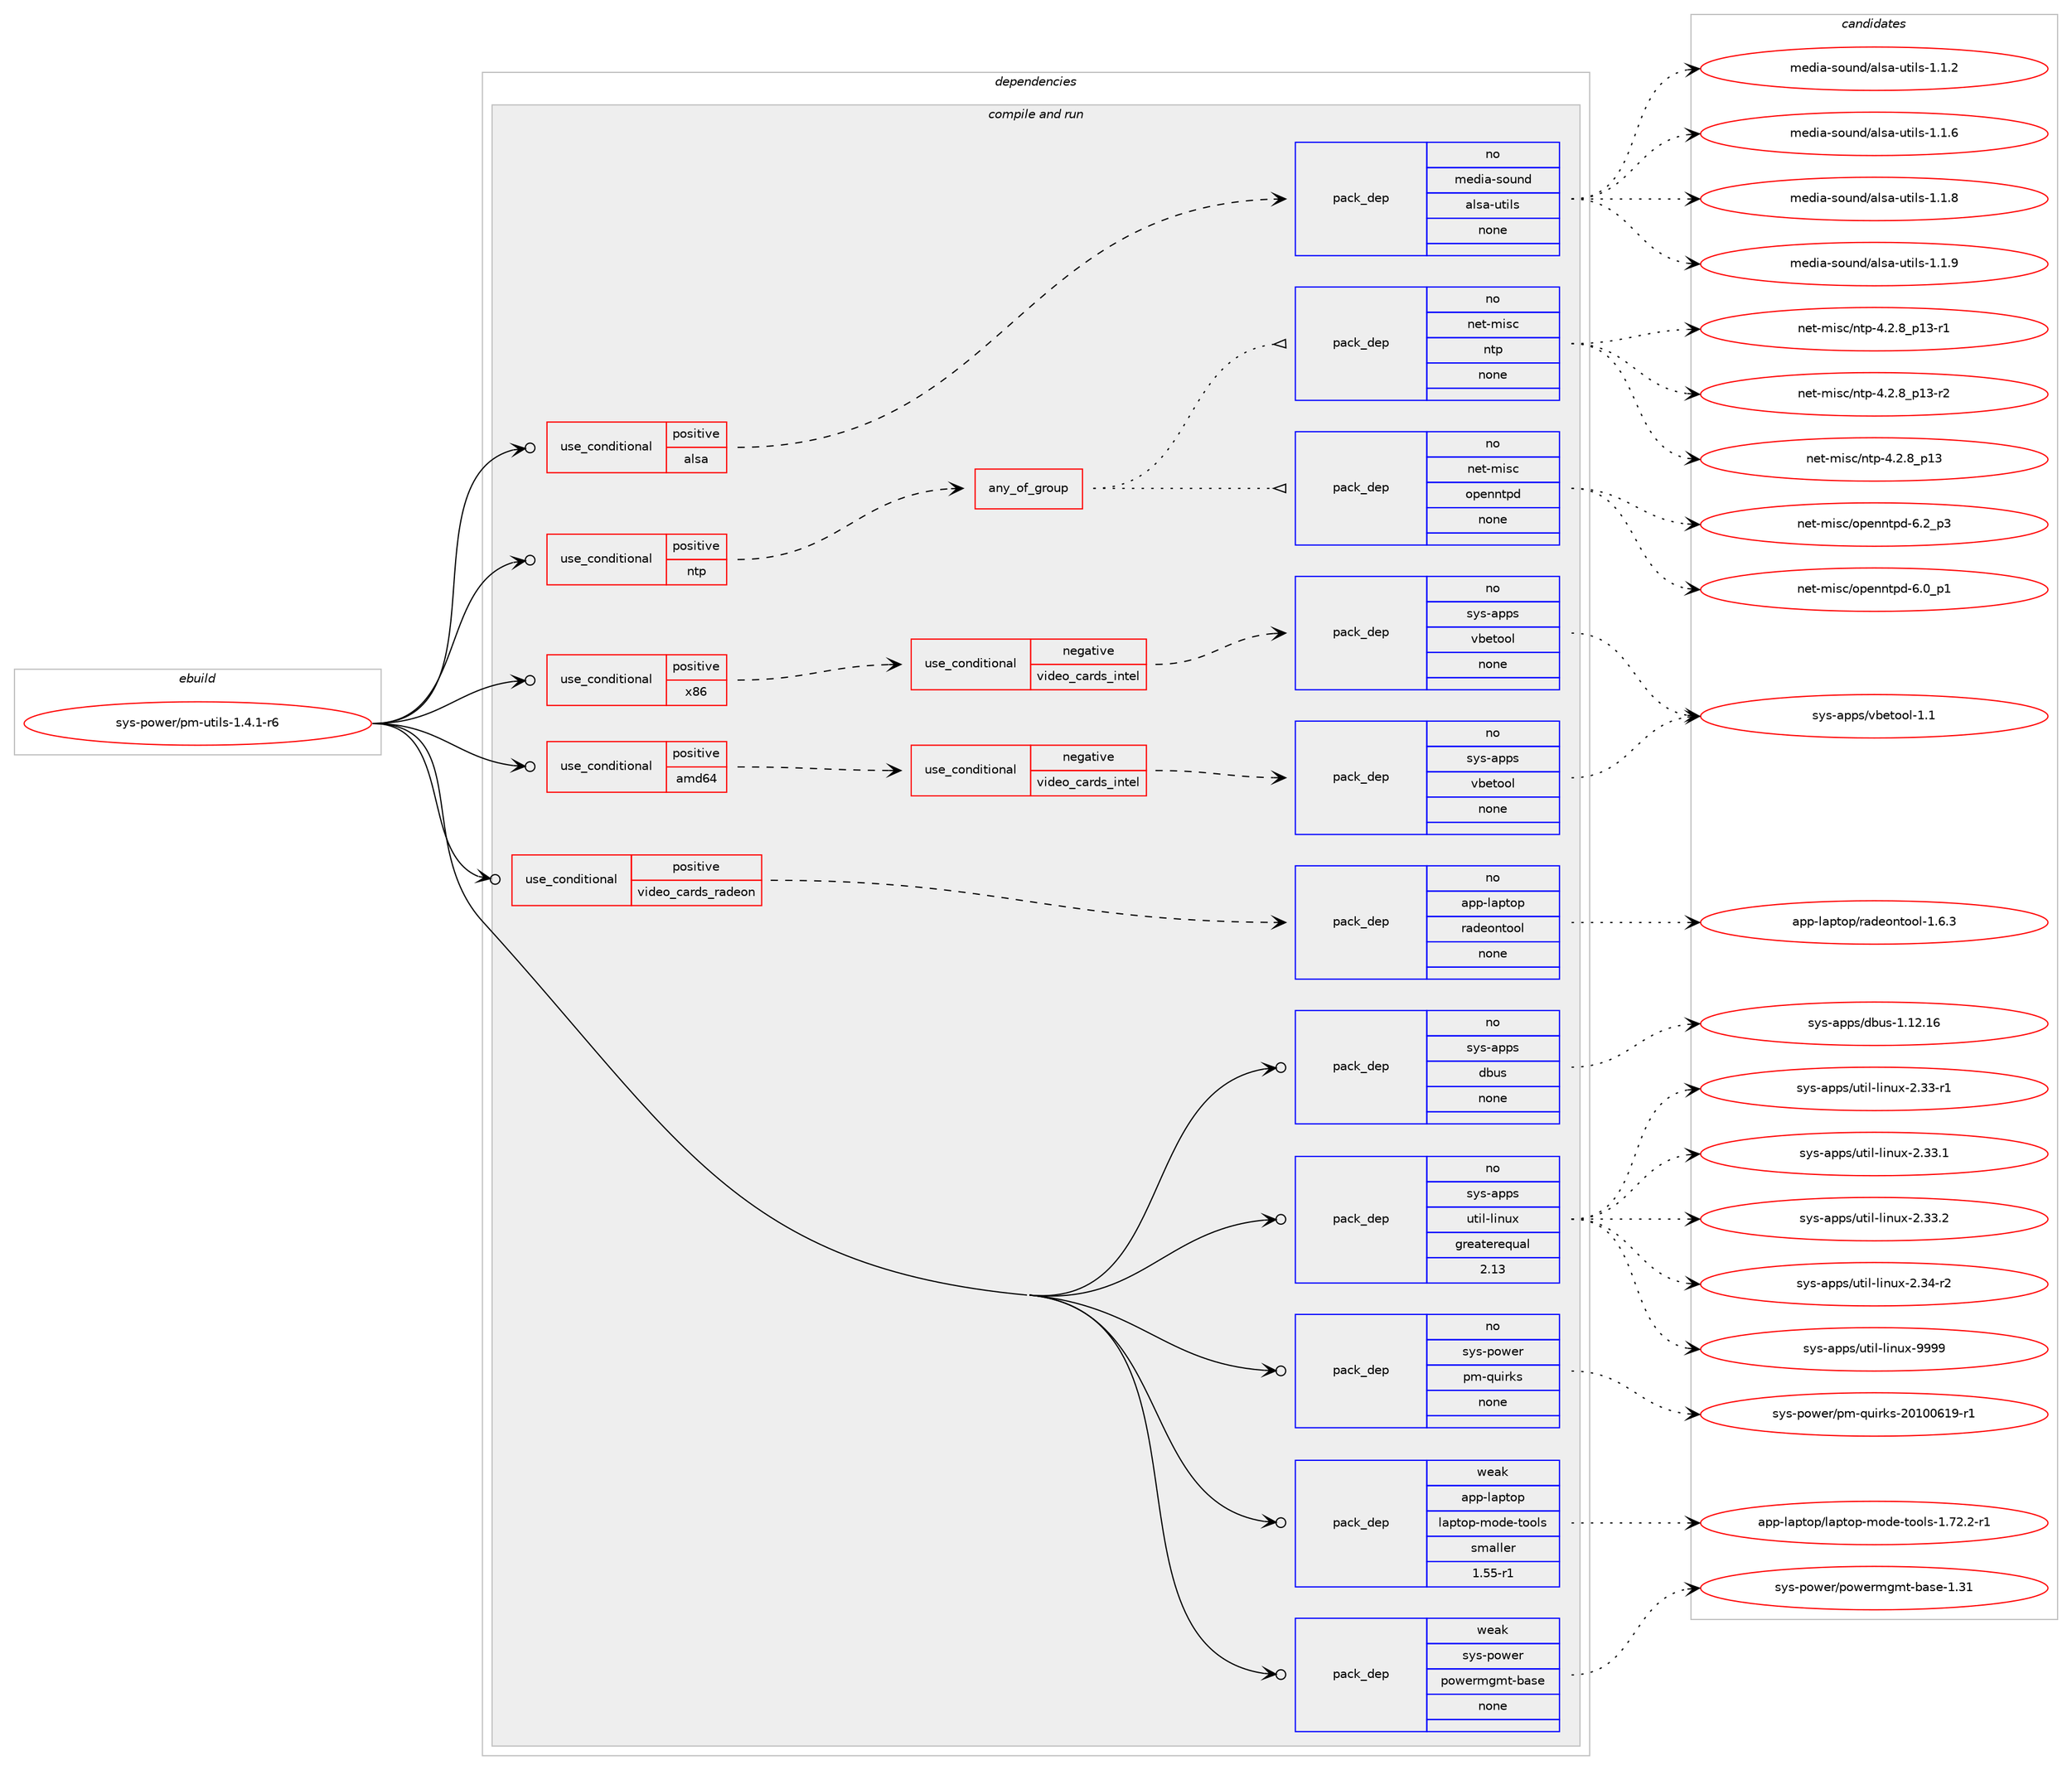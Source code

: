 digraph prolog {

# *************
# Graph options
# *************

newrank=true;
concentrate=true;
compound=true;
graph [rankdir=LR,fontname=Helvetica,fontsize=10,ranksep=1.5];#, ranksep=2.5, nodesep=0.2];
edge  [arrowhead=vee];
node  [fontname=Helvetica,fontsize=10];

# **********
# The ebuild
# **********

subgraph cluster_leftcol {
color=gray;
rank=same;
label=<<i>ebuild</i>>;
id [label="sys-power/pm-utils-1.4.1-r6", color=red, width=4, href="../sys-power/pm-utils-1.4.1-r6.svg"];
}

# ****************
# The dependencies
# ****************

subgraph cluster_midcol {
color=gray;
label=<<i>dependencies</i>>;
subgraph cluster_compile {
fillcolor="#eeeeee";
style=filled;
label=<<i>compile</i>>;
}
subgraph cluster_compileandrun {
fillcolor="#eeeeee";
style=filled;
label=<<i>compile and run</i>>;
subgraph cond216136 {
dependency899221 [label=<<TABLE BORDER="0" CELLBORDER="1" CELLSPACING="0" CELLPADDING="4"><TR><TD ROWSPAN="3" CELLPADDING="10">use_conditional</TD></TR><TR><TD>positive</TD></TR><TR><TD>alsa</TD></TR></TABLE>>, shape=none, color=red];
subgraph pack667262 {
dependency899222 [label=<<TABLE BORDER="0" CELLBORDER="1" CELLSPACING="0" CELLPADDING="4" WIDTH="220"><TR><TD ROWSPAN="6" CELLPADDING="30">pack_dep</TD></TR><TR><TD WIDTH="110">no</TD></TR><TR><TD>media-sound</TD></TR><TR><TD>alsa-utils</TD></TR><TR><TD>none</TD></TR><TR><TD></TD></TR></TABLE>>, shape=none, color=blue];
}
dependency899221:e -> dependency899222:w [weight=20,style="dashed",arrowhead="vee"];
}
id:e -> dependency899221:w [weight=20,style="solid",arrowhead="odotvee"];
subgraph cond216137 {
dependency899223 [label=<<TABLE BORDER="0" CELLBORDER="1" CELLSPACING="0" CELLPADDING="4"><TR><TD ROWSPAN="3" CELLPADDING="10">use_conditional</TD></TR><TR><TD>positive</TD></TR><TR><TD>amd64</TD></TR></TABLE>>, shape=none, color=red];
subgraph cond216138 {
dependency899224 [label=<<TABLE BORDER="0" CELLBORDER="1" CELLSPACING="0" CELLPADDING="4"><TR><TD ROWSPAN="3" CELLPADDING="10">use_conditional</TD></TR><TR><TD>negative</TD></TR><TR><TD>video_cards_intel</TD></TR></TABLE>>, shape=none, color=red];
subgraph pack667263 {
dependency899225 [label=<<TABLE BORDER="0" CELLBORDER="1" CELLSPACING="0" CELLPADDING="4" WIDTH="220"><TR><TD ROWSPAN="6" CELLPADDING="30">pack_dep</TD></TR><TR><TD WIDTH="110">no</TD></TR><TR><TD>sys-apps</TD></TR><TR><TD>vbetool</TD></TR><TR><TD>none</TD></TR><TR><TD></TD></TR></TABLE>>, shape=none, color=blue];
}
dependency899224:e -> dependency899225:w [weight=20,style="dashed",arrowhead="vee"];
}
dependency899223:e -> dependency899224:w [weight=20,style="dashed",arrowhead="vee"];
}
id:e -> dependency899223:w [weight=20,style="solid",arrowhead="odotvee"];
subgraph cond216139 {
dependency899226 [label=<<TABLE BORDER="0" CELLBORDER="1" CELLSPACING="0" CELLPADDING="4"><TR><TD ROWSPAN="3" CELLPADDING="10">use_conditional</TD></TR><TR><TD>positive</TD></TR><TR><TD>ntp</TD></TR></TABLE>>, shape=none, color=red];
subgraph any15259 {
dependency899227 [label=<<TABLE BORDER="0" CELLBORDER="1" CELLSPACING="0" CELLPADDING="4"><TR><TD CELLPADDING="10">any_of_group</TD></TR></TABLE>>, shape=none, color=red];subgraph pack667264 {
dependency899228 [label=<<TABLE BORDER="0" CELLBORDER="1" CELLSPACING="0" CELLPADDING="4" WIDTH="220"><TR><TD ROWSPAN="6" CELLPADDING="30">pack_dep</TD></TR><TR><TD WIDTH="110">no</TD></TR><TR><TD>net-misc</TD></TR><TR><TD>ntp</TD></TR><TR><TD>none</TD></TR><TR><TD></TD></TR></TABLE>>, shape=none, color=blue];
}
dependency899227:e -> dependency899228:w [weight=20,style="dotted",arrowhead="oinv"];
subgraph pack667265 {
dependency899229 [label=<<TABLE BORDER="0" CELLBORDER="1" CELLSPACING="0" CELLPADDING="4" WIDTH="220"><TR><TD ROWSPAN="6" CELLPADDING="30">pack_dep</TD></TR><TR><TD WIDTH="110">no</TD></TR><TR><TD>net-misc</TD></TR><TR><TD>openntpd</TD></TR><TR><TD>none</TD></TR><TR><TD></TD></TR></TABLE>>, shape=none, color=blue];
}
dependency899227:e -> dependency899229:w [weight=20,style="dotted",arrowhead="oinv"];
}
dependency899226:e -> dependency899227:w [weight=20,style="dashed",arrowhead="vee"];
}
id:e -> dependency899226:w [weight=20,style="solid",arrowhead="odotvee"];
subgraph cond216140 {
dependency899230 [label=<<TABLE BORDER="0" CELLBORDER="1" CELLSPACING="0" CELLPADDING="4"><TR><TD ROWSPAN="3" CELLPADDING="10">use_conditional</TD></TR><TR><TD>positive</TD></TR><TR><TD>video_cards_radeon</TD></TR></TABLE>>, shape=none, color=red];
subgraph pack667266 {
dependency899231 [label=<<TABLE BORDER="0" CELLBORDER="1" CELLSPACING="0" CELLPADDING="4" WIDTH="220"><TR><TD ROWSPAN="6" CELLPADDING="30">pack_dep</TD></TR><TR><TD WIDTH="110">no</TD></TR><TR><TD>app-laptop</TD></TR><TR><TD>radeontool</TD></TR><TR><TD>none</TD></TR><TR><TD></TD></TR></TABLE>>, shape=none, color=blue];
}
dependency899230:e -> dependency899231:w [weight=20,style="dashed",arrowhead="vee"];
}
id:e -> dependency899230:w [weight=20,style="solid",arrowhead="odotvee"];
subgraph cond216141 {
dependency899232 [label=<<TABLE BORDER="0" CELLBORDER="1" CELLSPACING="0" CELLPADDING="4"><TR><TD ROWSPAN="3" CELLPADDING="10">use_conditional</TD></TR><TR><TD>positive</TD></TR><TR><TD>x86</TD></TR></TABLE>>, shape=none, color=red];
subgraph cond216142 {
dependency899233 [label=<<TABLE BORDER="0" CELLBORDER="1" CELLSPACING="0" CELLPADDING="4"><TR><TD ROWSPAN="3" CELLPADDING="10">use_conditional</TD></TR><TR><TD>negative</TD></TR><TR><TD>video_cards_intel</TD></TR></TABLE>>, shape=none, color=red];
subgraph pack667267 {
dependency899234 [label=<<TABLE BORDER="0" CELLBORDER="1" CELLSPACING="0" CELLPADDING="4" WIDTH="220"><TR><TD ROWSPAN="6" CELLPADDING="30">pack_dep</TD></TR><TR><TD WIDTH="110">no</TD></TR><TR><TD>sys-apps</TD></TR><TR><TD>vbetool</TD></TR><TR><TD>none</TD></TR><TR><TD></TD></TR></TABLE>>, shape=none, color=blue];
}
dependency899233:e -> dependency899234:w [weight=20,style="dashed",arrowhead="vee"];
}
dependency899232:e -> dependency899233:w [weight=20,style="dashed",arrowhead="vee"];
}
id:e -> dependency899232:w [weight=20,style="solid",arrowhead="odotvee"];
subgraph pack667268 {
dependency899235 [label=<<TABLE BORDER="0" CELLBORDER="1" CELLSPACING="0" CELLPADDING="4" WIDTH="220"><TR><TD ROWSPAN="6" CELLPADDING="30">pack_dep</TD></TR><TR><TD WIDTH="110">no</TD></TR><TR><TD>sys-apps</TD></TR><TR><TD>dbus</TD></TR><TR><TD>none</TD></TR><TR><TD></TD></TR></TABLE>>, shape=none, color=blue];
}
id:e -> dependency899235:w [weight=20,style="solid",arrowhead="odotvee"];
subgraph pack667269 {
dependency899236 [label=<<TABLE BORDER="0" CELLBORDER="1" CELLSPACING="0" CELLPADDING="4" WIDTH="220"><TR><TD ROWSPAN="6" CELLPADDING="30">pack_dep</TD></TR><TR><TD WIDTH="110">no</TD></TR><TR><TD>sys-apps</TD></TR><TR><TD>util-linux</TD></TR><TR><TD>greaterequal</TD></TR><TR><TD>2.13</TD></TR></TABLE>>, shape=none, color=blue];
}
id:e -> dependency899236:w [weight=20,style="solid",arrowhead="odotvee"];
subgraph pack667270 {
dependency899237 [label=<<TABLE BORDER="0" CELLBORDER="1" CELLSPACING="0" CELLPADDING="4" WIDTH="220"><TR><TD ROWSPAN="6" CELLPADDING="30">pack_dep</TD></TR><TR><TD WIDTH="110">no</TD></TR><TR><TD>sys-power</TD></TR><TR><TD>pm-quirks</TD></TR><TR><TD>none</TD></TR><TR><TD></TD></TR></TABLE>>, shape=none, color=blue];
}
id:e -> dependency899237:w [weight=20,style="solid",arrowhead="odotvee"];
subgraph pack667271 {
dependency899238 [label=<<TABLE BORDER="0" CELLBORDER="1" CELLSPACING="0" CELLPADDING="4" WIDTH="220"><TR><TD ROWSPAN="6" CELLPADDING="30">pack_dep</TD></TR><TR><TD WIDTH="110">weak</TD></TR><TR><TD>app-laptop</TD></TR><TR><TD>laptop-mode-tools</TD></TR><TR><TD>smaller</TD></TR><TR><TD>1.55-r1</TD></TR></TABLE>>, shape=none, color=blue];
}
id:e -> dependency899238:w [weight=20,style="solid",arrowhead="odotvee"];
subgraph pack667272 {
dependency899239 [label=<<TABLE BORDER="0" CELLBORDER="1" CELLSPACING="0" CELLPADDING="4" WIDTH="220"><TR><TD ROWSPAN="6" CELLPADDING="30">pack_dep</TD></TR><TR><TD WIDTH="110">weak</TD></TR><TR><TD>sys-power</TD></TR><TR><TD>powermgmt-base</TD></TR><TR><TD>none</TD></TR><TR><TD></TD></TR></TABLE>>, shape=none, color=blue];
}
id:e -> dependency899239:w [weight=20,style="solid",arrowhead="odotvee"];
}
subgraph cluster_run {
fillcolor="#eeeeee";
style=filled;
label=<<i>run</i>>;
}
}

# **************
# The candidates
# **************

subgraph cluster_choices {
rank=same;
color=gray;
label=<<i>candidates</i>>;

subgraph choice667262 {
color=black;
nodesep=1;
choice109101100105974511511111711010047971081159745117116105108115454946494650 [label="media-sound/alsa-utils-1.1.2", color=red, width=4,href="../media-sound/alsa-utils-1.1.2.svg"];
choice109101100105974511511111711010047971081159745117116105108115454946494654 [label="media-sound/alsa-utils-1.1.6", color=red, width=4,href="../media-sound/alsa-utils-1.1.6.svg"];
choice109101100105974511511111711010047971081159745117116105108115454946494656 [label="media-sound/alsa-utils-1.1.8", color=red, width=4,href="../media-sound/alsa-utils-1.1.8.svg"];
choice109101100105974511511111711010047971081159745117116105108115454946494657 [label="media-sound/alsa-utils-1.1.9", color=red, width=4,href="../media-sound/alsa-utils-1.1.9.svg"];
dependency899222:e -> choice109101100105974511511111711010047971081159745117116105108115454946494650:w [style=dotted,weight="100"];
dependency899222:e -> choice109101100105974511511111711010047971081159745117116105108115454946494654:w [style=dotted,weight="100"];
dependency899222:e -> choice109101100105974511511111711010047971081159745117116105108115454946494656:w [style=dotted,weight="100"];
dependency899222:e -> choice109101100105974511511111711010047971081159745117116105108115454946494657:w [style=dotted,weight="100"];
}
subgraph choice667263 {
color=black;
nodesep=1;
choice1151211154597112112115471189810111611111110845494649 [label="sys-apps/vbetool-1.1", color=red, width=4,href="../sys-apps/vbetool-1.1.svg"];
dependency899225:e -> choice1151211154597112112115471189810111611111110845494649:w [style=dotted,weight="100"];
}
subgraph choice667264 {
color=black;
nodesep=1;
choice110101116451091051159947110116112455246504656951124951 [label="net-misc/ntp-4.2.8_p13", color=red, width=4,href="../net-misc/ntp-4.2.8_p13.svg"];
choice1101011164510910511599471101161124552465046569511249514511449 [label="net-misc/ntp-4.2.8_p13-r1", color=red, width=4,href="../net-misc/ntp-4.2.8_p13-r1.svg"];
choice1101011164510910511599471101161124552465046569511249514511450 [label="net-misc/ntp-4.2.8_p13-r2", color=red, width=4,href="../net-misc/ntp-4.2.8_p13-r2.svg"];
dependency899228:e -> choice110101116451091051159947110116112455246504656951124951:w [style=dotted,weight="100"];
dependency899228:e -> choice1101011164510910511599471101161124552465046569511249514511449:w [style=dotted,weight="100"];
dependency899228:e -> choice1101011164510910511599471101161124552465046569511249514511450:w [style=dotted,weight="100"];
}
subgraph choice667265 {
color=black;
nodesep=1;
choice110101116451091051159947111112101110110116112100455446489511249 [label="net-misc/openntpd-6.0_p1", color=red, width=4,href="../net-misc/openntpd-6.0_p1.svg"];
choice110101116451091051159947111112101110110116112100455446509511251 [label="net-misc/openntpd-6.2_p3", color=red, width=4,href="../net-misc/openntpd-6.2_p3.svg"];
dependency899229:e -> choice110101116451091051159947111112101110110116112100455446489511249:w [style=dotted,weight="100"];
dependency899229:e -> choice110101116451091051159947111112101110110116112100455446509511251:w [style=dotted,weight="100"];
}
subgraph choice667266 {
color=black;
nodesep=1;
choice9711211245108971121161111124711497100101111110116111111108454946544651 [label="app-laptop/radeontool-1.6.3", color=red, width=4,href="../app-laptop/radeontool-1.6.3.svg"];
dependency899231:e -> choice9711211245108971121161111124711497100101111110116111111108454946544651:w [style=dotted,weight="100"];
}
subgraph choice667267 {
color=black;
nodesep=1;
choice1151211154597112112115471189810111611111110845494649 [label="sys-apps/vbetool-1.1", color=red, width=4,href="../sys-apps/vbetool-1.1.svg"];
dependency899234:e -> choice1151211154597112112115471189810111611111110845494649:w [style=dotted,weight="100"];
}
subgraph choice667268 {
color=black;
nodesep=1;
choice115121115459711211211547100981171154549464950464954 [label="sys-apps/dbus-1.12.16", color=red, width=4,href="../sys-apps/dbus-1.12.16.svg"];
dependency899235:e -> choice115121115459711211211547100981171154549464950464954:w [style=dotted,weight="100"];
}
subgraph choice667269 {
color=black;
nodesep=1;
choice1151211154597112112115471171161051084510810511011712045504651514511449 [label="sys-apps/util-linux-2.33-r1", color=red, width=4,href="../sys-apps/util-linux-2.33-r1.svg"];
choice1151211154597112112115471171161051084510810511011712045504651514649 [label="sys-apps/util-linux-2.33.1", color=red, width=4,href="../sys-apps/util-linux-2.33.1.svg"];
choice1151211154597112112115471171161051084510810511011712045504651514650 [label="sys-apps/util-linux-2.33.2", color=red, width=4,href="../sys-apps/util-linux-2.33.2.svg"];
choice1151211154597112112115471171161051084510810511011712045504651524511450 [label="sys-apps/util-linux-2.34-r2", color=red, width=4,href="../sys-apps/util-linux-2.34-r2.svg"];
choice115121115459711211211547117116105108451081051101171204557575757 [label="sys-apps/util-linux-9999", color=red, width=4,href="../sys-apps/util-linux-9999.svg"];
dependency899236:e -> choice1151211154597112112115471171161051084510810511011712045504651514511449:w [style=dotted,weight="100"];
dependency899236:e -> choice1151211154597112112115471171161051084510810511011712045504651514649:w [style=dotted,weight="100"];
dependency899236:e -> choice1151211154597112112115471171161051084510810511011712045504651514650:w [style=dotted,weight="100"];
dependency899236:e -> choice1151211154597112112115471171161051084510810511011712045504651524511450:w [style=dotted,weight="100"];
dependency899236:e -> choice115121115459711211211547117116105108451081051101171204557575757:w [style=dotted,weight="100"];
}
subgraph choice667270 {
color=black;
nodesep=1;
choice1151211154511211111910111447112109451131171051141071154550484948485449574511449 [label="sys-power/pm-quirks-20100619-r1", color=red, width=4,href="../sys-power/pm-quirks-20100619-r1.svg"];
dependency899237:e -> choice1151211154511211111910111447112109451131171051141071154550484948485449574511449:w [style=dotted,weight="100"];
}
subgraph choice667271 {
color=black;
nodesep=1;
choice97112112451089711211611111247108971121161111124510911110010145116111111108115454946555046504511449 [label="app-laptop/laptop-mode-tools-1.72.2-r1", color=red, width=4,href="../app-laptop/laptop-mode-tools-1.72.2-r1.svg"];
dependency899238:e -> choice97112112451089711211611111247108971121161111124510911110010145116111111108115454946555046504511449:w [style=dotted,weight="100"];
}
subgraph choice667272 {
color=black;
nodesep=1;
choice11512111545112111119101114471121111191011141091031091164598971151014549465149 [label="sys-power/powermgmt-base-1.31", color=red, width=4,href="../sys-power/powermgmt-base-1.31.svg"];
dependency899239:e -> choice11512111545112111119101114471121111191011141091031091164598971151014549465149:w [style=dotted,weight="100"];
}
}

}
